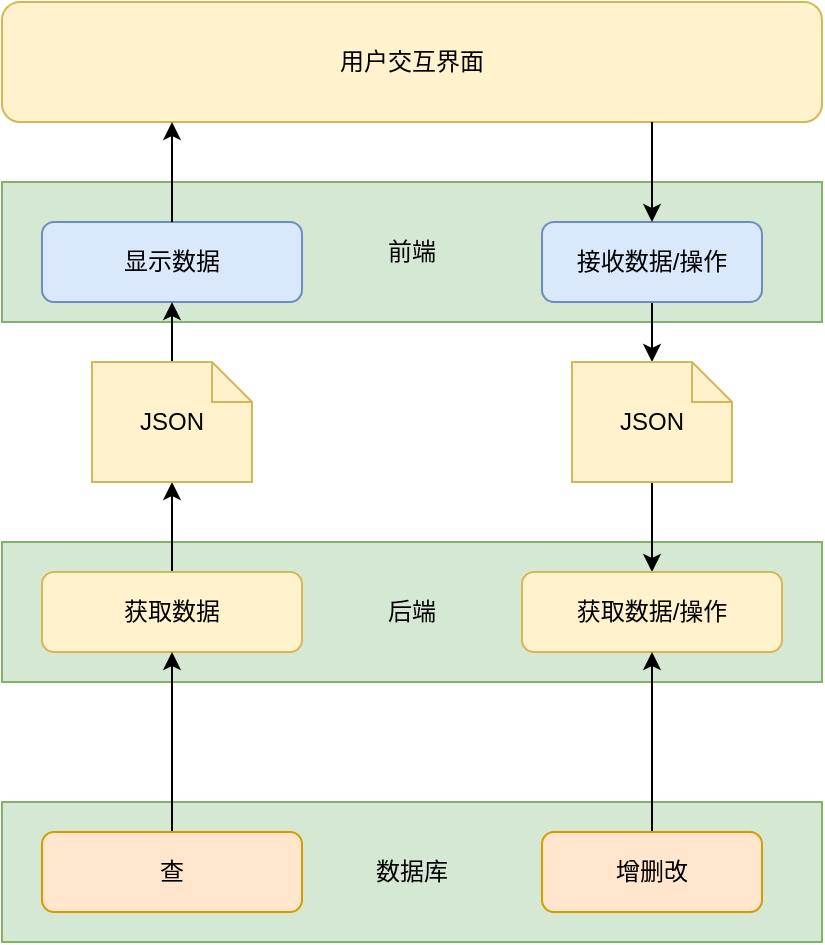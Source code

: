 <mxfile version="16.5.1" type="device"><diagram id="0CsY5H0XXZqLOFaM_-u1" name="第 1 页"><mxGraphModel dx="1209" dy="844" grid="1" gridSize="10" guides="1" tooltips="1" connect="1" arrows="1" fold="1" page="1" pageScale="1" pageWidth="1920" pageHeight="1200" background="none" math="0" shadow="0"><root><mxCell id="0"/><mxCell id="1" parent="0"/><mxCell id="GoOw1QSAzM5mMGeY-rg1-14" value="" style="rounded=0;whiteSpace=wrap;html=1;" vertex="1" parent="1"><mxGeometry x="420" y="260" width="10" height="10" as="geometry"/></mxCell><mxCell id="GoOw1QSAzM5mMGeY-rg1-8" value="" style="rounded=0;whiteSpace=wrap;html=1;" vertex="1" parent="1"><mxGeometry x="180" y="260" width="10" height="10" as="geometry"/></mxCell><mxCell id="GoOw1QSAzM5mMGeY-rg1-1" value="用户交互界面" style="rounded=1;whiteSpace=wrap;html=1;fillColor=#fff2cc;strokeColor=#d6b656;" vertex="1" parent="1"><mxGeometry x="100" y="210" width="410" height="60" as="geometry"/></mxCell><mxCell id="GoOw1QSAzM5mMGeY-rg1-2" value="前端" style="rounded=0;whiteSpace=wrap;html=1;fillColor=#d5e8d4;strokeColor=#82b366;" vertex="1" parent="1"><mxGeometry x="100" y="300" width="410" height="70" as="geometry"/></mxCell><mxCell id="GoOw1QSAzM5mMGeY-rg1-3" value="显示数据" style="rounded=1;whiteSpace=wrap;html=1;fillColor=#dae8fc;strokeColor=#6c8ebf;" vertex="1" parent="1"><mxGeometry x="120" y="320" width="130" height="40" as="geometry"/></mxCell><mxCell id="GoOw1QSAzM5mMGeY-rg1-17" style="edgeStyle=orthogonalEdgeStyle;rounded=0;orthogonalLoop=1;jettySize=auto;html=1;exitX=0.5;exitY=1;exitDx=0;exitDy=0;" edge="1" parent="1" source="GoOw1QSAzM5mMGeY-rg1-4" target="GoOw1QSAzM5mMGeY-rg1-16"><mxGeometry relative="1" as="geometry"/></mxCell><mxCell id="GoOw1QSAzM5mMGeY-rg1-4" value="接收数据/操作" style="rounded=1;whiteSpace=wrap;html=1;fillColor=#dae8fc;strokeColor=#6c8ebf;" vertex="1" parent="1"><mxGeometry x="370" y="320" width="110" height="40" as="geometry"/></mxCell><mxCell id="GoOw1QSAzM5mMGeY-rg1-5" value="" style="endArrow=classic;html=1;rounded=0;exitX=0.5;exitY=0;exitDx=0;exitDy=0;entryX=0.5;entryY=1;entryDx=0;entryDy=0;" edge="1" parent="1" source="GoOw1QSAzM5mMGeY-rg1-3" target="GoOw1QSAzM5mMGeY-rg1-8"><mxGeometry width="50" height="50" relative="1" as="geometry"><mxPoint x="330" y="510" as="sourcePoint"/><mxPoint x="220" y="290" as="targetPoint"/></mxGeometry></mxCell><mxCell id="GoOw1QSAzM5mMGeY-rg1-9" value="后端" style="rounded=0;whiteSpace=wrap;html=1;fillColor=#d5e8d4;strokeColor=#82b366;" vertex="1" parent="1"><mxGeometry x="100" y="480" width="410" height="70" as="geometry"/></mxCell><mxCell id="GoOw1QSAzM5mMGeY-rg1-12" style="edgeStyle=orthogonalEdgeStyle;rounded=0;orthogonalLoop=1;jettySize=auto;html=1;exitX=0.5;exitY=0;exitDx=0;exitDy=0;" edge="1" parent="1" source="GoOw1QSAzM5mMGeY-rg1-10" target="GoOw1QSAzM5mMGeY-rg1-11"><mxGeometry relative="1" as="geometry"/></mxCell><mxCell id="GoOw1QSAzM5mMGeY-rg1-10" value="获取数据" style="rounded=1;whiteSpace=wrap;html=1;fillColor=#fff2cc;strokeColor=#d6b656;" vertex="1" parent="1"><mxGeometry x="120" y="495" width="130" height="40" as="geometry"/></mxCell><mxCell id="GoOw1QSAzM5mMGeY-rg1-13" style="edgeStyle=orthogonalEdgeStyle;rounded=0;orthogonalLoop=1;jettySize=auto;html=1;exitX=0.5;exitY=0;exitDx=0;exitDy=0;exitPerimeter=0;entryX=0.5;entryY=1;entryDx=0;entryDy=0;" edge="1" parent="1" source="GoOw1QSAzM5mMGeY-rg1-11" target="GoOw1QSAzM5mMGeY-rg1-3"><mxGeometry relative="1" as="geometry"/></mxCell><mxCell id="GoOw1QSAzM5mMGeY-rg1-11" value="JSON" style="shape=note;size=20;whiteSpace=wrap;html=1;fillColor=#fff2cc;strokeColor=#d6b656;" vertex="1" parent="1"><mxGeometry x="145" y="390" width="80" height="60" as="geometry"/></mxCell><mxCell id="GoOw1QSAzM5mMGeY-rg1-15" style="edgeStyle=orthogonalEdgeStyle;rounded=0;orthogonalLoop=1;jettySize=auto;html=1;exitX=0.5;exitY=1;exitDx=0;exitDy=0;" edge="1" parent="1" source="GoOw1QSAzM5mMGeY-rg1-14" target="GoOw1QSAzM5mMGeY-rg1-4"><mxGeometry relative="1" as="geometry"/></mxCell><mxCell id="GoOw1QSAzM5mMGeY-rg1-20" style="edgeStyle=orthogonalEdgeStyle;rounded=0;orthogonalLoop=1;jettySize=auto;html=1;exitX=0.5;exitY=1;exitDx=0;exitDy=0;exitPerimeter=0;entryX=0.5;entryY=0;entryDx=0;entryDy=0;" edge="1" parent="1" source="GoOw1QSAzM5mMGeY-rg1-16" target="GoOw1QSAzM5mMGeY-rg1-19"><mxGeometry relative="1" as="geometry"/></mxCell><mxCell id="GoOw1QSAzM5mMGeY-rg1-16" value="JSON" style="shape=note;size=20;whiteSpace=wrap;html=1;fillColor=#fff2cc;strokeColor=#d6b656;" vertex="1" parent="1"><mxGeometry x="385" y="390" width="80" height="60" as="geometry"/></mxCell><mxCell id="GoOw1QSAzM5mMGeY-rg1-19" value="获取数据/操作" style="rounded=1;whiteSpace=wrap;html=1;fillColor=#fff2cc;strokeColor=#d6b656;" vertex="1" parent="1"><mxGeometry x="360" y="495" width="130" height="40" as="geometry"/></mxCell><mxCell id="GoOw1QSAzM5mMGeY-rg1-21" value="数据库" style="rounded=0;whiteSpace=wrap;html=1;fillColor=#d5e8d4;strokeColor=#82b366;" vertex="1" parent="1"><mxGeometry x="100" y="610" width="410" height="70" as="geometry"/></mxCell><mxCell id="GoOw1QSAzM5mMGeY-rg1-27" style="edgeStyle=orthogonalEdgeStyle;rounded=0;orthogonalLoop=1;jettySize=auto;html=1;exitX=0.5;exitY=0;exitDx=0;exitDy=0;entryX=0.5;entryY=1;entryDx=0;entryDy=0;" edge="1" parent="1" source="GoOw1QSAzM5mMGeY-rg1-23" target="GoOw1QSAzM5mMGeY-rg1-19"><mxGeometry relative="1" as="geometry"/></mxCell><mxCell id="GoOw1QSAzM5mMGeY-rg1-23" value="增删改" style="rounded=1;whiteSpace=wrap;html=1;fillColor=#ffe6cc;strokeColor=#d79b00;" vertex="1" parent="1"><mxGeometry x="370" y="625" width="110" height="40" as="geometry"/></mxCell><mxCell id="GoOw1QSAzM5mMGeY-rg1-26" style="edgeStyle=orthogonalEdgeStyle;rounded=0;orthogonalLoop=1;jettySize=auto;html=1;exitX=0.5;exitY=0;exitDx=0;exitDy=0;entryX=0.5;entryY=1;entryDx=0;entryDy=0;" edge="1" parent="1" source="GoOw1QSAzM5mMGeY-rg1-25" target="GoOw1QSAzM5mMGeY-rg1-10"><mxGeometry relative="1" as="geometry"/></mxCell><mxCell id="GoOw1QSAzM5mMGeY-rg1-25" value="查" style="rounded=1;whiteSpace=wrap;html=1;fillColor=#ffe6cc;strokeColor=#d79b00;" vertex="1" parent="1"><mxGeometry x="120" y="625" width="130" height="40" as="geometry"/></mxCell></root></mxGraphModel></diagram></mxfile>